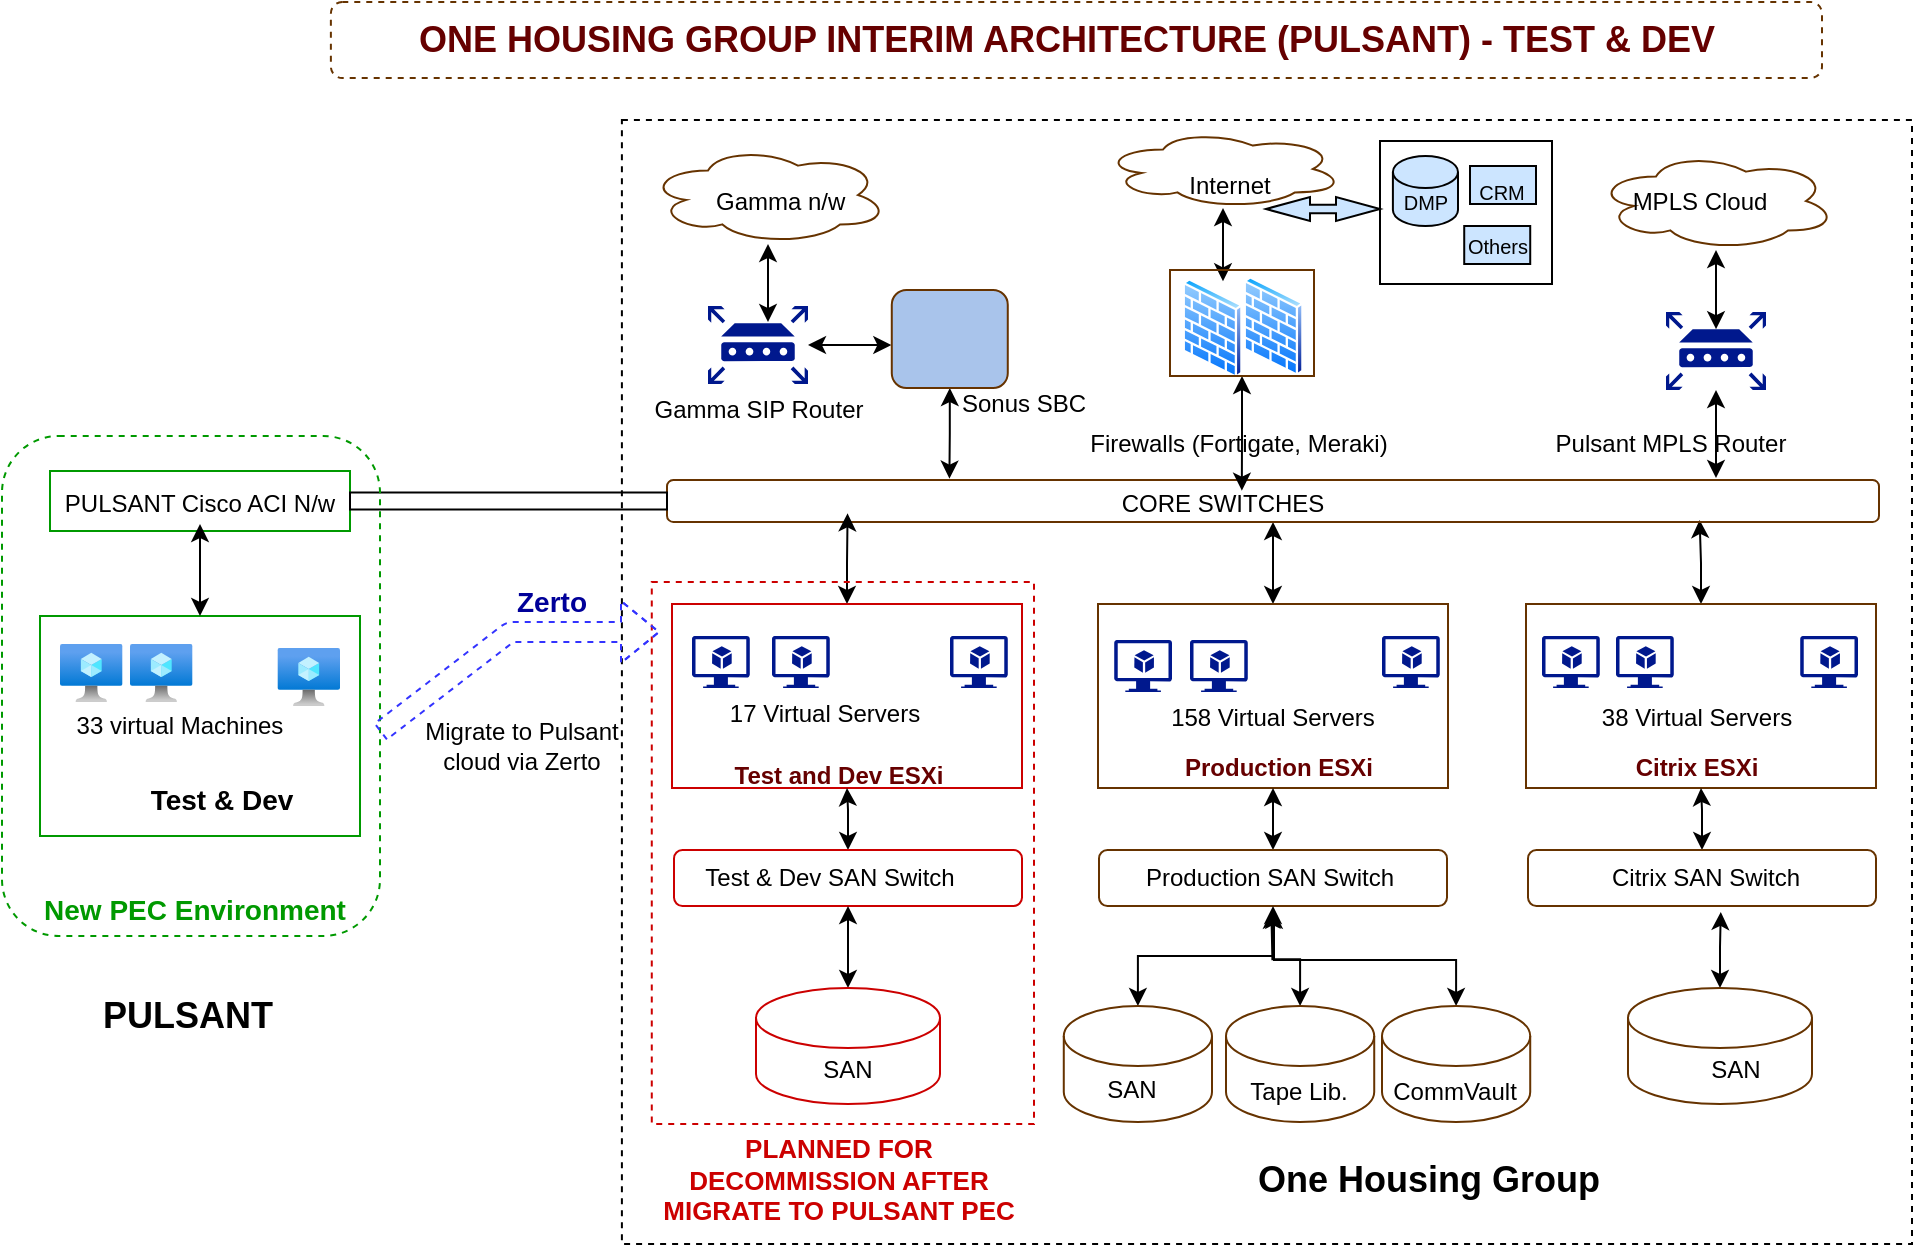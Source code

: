 <mxfile version="15.1.4" type="github">
  <diagram id="3og0gf8gtnWCEk_-Y0HO" name="Page-1">
    <mxGraphModel dx="-157" dy="1024" grid="0" gridSize="10" guides="1" tooltips="1" connect="1" arrows="1" fold="1" page="0" pageScale="1" pageWidth="850" pageHeight="1100" math="0" shadow="0">
      <root>
        <mxCell id="0" />
        <mxCell id="1" parent="0" />
        <mxCell id="ZslXiAwdW-3EuPROBi18-5" value="&lt;b&gt;&lt;font color=&quot;#660000&quot;&gt;Citrix ESXi&lt;/font&gt;&lt;/b&gt;" style="text;html=1;strokeColor=none;fillColor=none;align=center;verticalAlign=middle;whiteSpace=wrap;rounded=0;" parent="1" vertex="1">
          <mxGeometry x="2161" y="350" width="125" height="12" as="geometry" />
        </mxCell>
        <mxCell id="ZslXiAwdW-3EuPROBi18-6" value="&lt;b&gt;&lt;font color=&quot;#660000&quot;&gt;Production ESXi&lt;/font&gt;&lt;/b&gt;" style="text;html=1;strokeColor=none;fillColor=none;align=center;verticalAlign=middle;whiteSpace=wrap;rounded=0;" parent="1" vertex="1">
          <mxGeometry x="1952" y="350" width="125" height="12" as="geometry" />
        </mxCell>
        <mxCell id="ZslXiAwdW-3EuPROBi18-9" value="" style="aspect=fixed;pointerEvents=1;shadow=0;dashed=0;html=1;strokeColor=none;labelPosition=center;verticalLabelPosition=bottom;verticalAlign=top;align=center;fillColor=#00188D;shape=mxgraph.azure.virtual_machine_feature" parent="1" vertex="1">
          <mxGeometry x="2275.11" y="290" width="28.89" height="26" as="geometry" />
        </mxCell>
        <mxCell id="ZslXiAwdW-3EuPROBi18-10" value="" style="aspect=fixed;pointerEvents=1;shadow=0;dashed=0;html=1;strokeColor=none;labelPosition=center;verticalLabelPosition=bottom;verticalAlign=top;align=center;fillColor=#00188D;shape=mxgraph.azure.virtual_machine_feature" parent="1" vertex="1">
          <mxGeometry x="2183" y="290" width="28.89" height="26" as="geometry" />
        </mxCell>
        <mxCell id="ZslXiAwdW-3EuPROBi18-11" value="" style="aspect=fixed;pointerEvents=1;shadow=0;dashed=0;html=1;strokeColor=none;labelPosition=center;verticalLabelPosition=bottom;verticalAlign=top;align=center;fillColor=#00188D;shape=mxgraph.azure.virtual_machine_feature" parent="1" vertex="1">
          <mxGeometry x="2146" y="290" width="28.89" height="26" as="geometry" />
        </mxCell>
        <mxCell id="ZslXiAwdW-3EuPROBi18-12" value="" style="aspect=fixed;pointerEvents=1;shadow=0;dashed=0;html=1;strokeColor=none;labelPosition=center;verticalLabelPosition=bottom;verticalAlign=top;align=center;fillColor=#00188D;shape=mxgraph.azure.virtual_machine_feature" parent="1" vertex="1">
          <mxGeometry x="2066" y="290" width="28.89" height="26" as="geometry" />
        </mxCell>
        <mxCell id="ZslXiAwdW-3EuPROBi18-13" value="" style="aspect=fixed;pointerEvents=1;shadow=0;dashed=0;html=1;strokeColor=none;labelPosition=center;verticalLabelPosition=bottom;verticalAlign=top;align=center;fillColor=#00188D;shape=mxgraph.azure.virtual_machine_feature" parent="1" vertex="1">
          <mxGeometry x="1970" y="292" width="28.89" height="26" as="geometry" />
        </mxCell>
        <mxCell id="ZslXiAwdW-3EuPROBi18-14" value="" style="aspect=fixed;pointerEvents=1;shadow=0;dashed=0;html=1;strokeColor=none;labelPosition=center;verticalLabelPosition=bottom;verticalAlign=top;align=center;fillColor=#00188D;shape=mxgraph.azure.virtual_machine_feature" parent="1" vertex="1">
          <mxGeometry x="1932.11" y="292" width="28.89" height="26" as="geometry" />
        </mxCell>
        <mxCell id="ZslXiAwdW-3EuPROBi18-21" value="158 Virtual Servers" style="text;html=1;strokeColor=none;fillColor=none;align=center;verticalAlign=middle;whiteSpace=wrap;rounded=0;" parent="1" vertex="1">
          <mxGeometry x="1942" y="325" width="139" height="12" as="geometry" />
        </mxCell>
        <mxCell id="ZslXiAwdW-3EuPROBi18-22" value="38 Virtual Servers" style="text;html=1;strokeColor=none;fillColor=none;align=center;verticalAlign=middle;whiteSpace=wrap;rounded=0;" parent="1" vertex="1">
          <mxGeometry x="2154" y="325" width="139" height="12" as="geometry" />
        </mxCell>
        <mxCell id="ZslXiAwdW-3EuPROBi18-76" style="edgeStyle=orthogonalEdgeStyle;rounded=0;orthogonalLoop=1;jettySize=auto;html=1;entryX=0.5;entryY=1;entryDx=0;entryDy=0;startArrow=classic;startFill=1;endArrow=classic;endFill=1;" parent="1" source="ZslXiAwdW-3EuPROBi18-24" target="ZslXiAwdW-3EuPROBi18-41" edge="1">
          <mxGeometry relative="1" as="geometry" />
        </mxCell>
        <mxCell id="ZslXiAwdW-3EuPROBi18-24" value="" style="rounded=0;whiteSpace=wrap;html=1;strokeColor=#663300;fillColor=none;" parent="1" vertex="1">
          <mxGeometry x="1924" y="274" width="175" height="92" as="geometry" />
        </mxCell>
        <mxCell id="ZslXiAwdW-3EuPROBi18-77" style="edgeStyle=orthogonalEdgeStyle;rounded=0;orthogonalLoop=1;jettySize=auto;html=1;entryX=0.852;entryY=0.952;entryDx=0;entryDy=0;entryPerimeter=0;startArrow=classic;startFill=1;endArrow=classic;endFill=1;" parent="1" source="ZslXiAwdW-3EuPROBi18-25" target="ZslXiAwdW-3EuPROBi18-41" edge="1">
          <mxGeometry relative="1" as="geometry" />
        </mxCell>
        <mxCell id="ZslXiAwdW-3EuPROBi18-25" value="" style="rounded=0;whiteSpace=wrap;html=1;strokeColor=#663300;fillColor=none;" parent="1" vertex="1">
          <mxGeometry x="2138" y="274" width="175" height="92" as="geometry" />
        </mxCell>
        <mxCell id="ZslXiAwdW-3EuPROBi18-79" style="edgeStyle=orthogonalEdgeStyle;rounded=0;orthogonalLoop=1;jettySize=auto;html=1;entryX=0.5;entryY=1;entryDx=0;entryDy=0;startArrow=classic;startFill=1;endArrow=classic;endFill=1;" parent="1" source="ZslXiAwdW-3EuPROBi18-27" target="ZslXiAwdW-3EuPROBi18-24" edge="1">
          <mxGeometry relative="1" as="geometry" />
        </mxCell>
        <mxCell id="ZslXiAwdW-3EuPROBi18-27" value="" style="rounded=1;whiteSpace=wrap;html=1;strokeColor=#663300;fillColor=none;" parent="1" vertex="1">
          <mxGeometry x="1924.5" y="397" width="174" height="28" as="geometry" />
        </mxCell>
        <mxCell id="ZslXiAwdW-3EuPROBi18-80" style="edgeStyle=orthogonalEdgeStyle;rounded=0;orthogonalLoop=1;jettySize=auto;html=1;entryX=0.5;entryY=1;entryDx=0;entryDy=0;startArrow=classic;startFill=1;endArrow=classic;endFill=1;" parent="1" source="ZslXiAwdW-3EuPROBi18-28" target="ZslXiAwdW-3EuPROBi18-25" edge="1">
          <mxGeometry relative="1" as="geometry" />
        </mxCell>
        <mxCell id="ZslXiAwdW-3EuPROBi18-28" value="" style="rounded=1;whiteSpace=wrap;html=1;strokeColor=#663300;fillColor=none;" parent="1" vertex="1">
          <mxGeometry x="2139" y="397" width="174" height="28" as="geometry" />
        </mxCell>
        <mxCell id="ZslXiAwdW-3EuPROBi18-83" style="edgeStyle=orthogonalEdgeStyle;rounded=0;orthogonalLoop=1;jettySize=auto;html=1;entryX=0.5;entryY=1;entryDx=0;entryDy=0;startArrow=classic;startFill=1;endArrow=classic;endFill=1;" parent="1" source="ZslXiAwdW-3EuPROBi18-30" target="ZslXiAwdW-3EuPROBi18-27" edge="1">
          <mxGeometry relative="1" as="geometry" />
        </mxCell>
        <mxCell id="ZslXiAwdW-3EuPROBi18-30" value="" style="shape=cylinder3;whiteSpace=wrap;html=1;boundedLbl=1;backgroundOutline=1;size=15;strokeColor=#663300;fillColor=none;" parent="1" vertex="1">
          <mxGeometry x="1906.89" y="475" width="74.11" height="58" as="geometry" />
        </mxCell>
        <mxCell id="ZslXiAwdW-3EuPROBi18-86" style="edgeStyle=orthogonalEdgeStyle;rounded=0;orthogonalLoop=1;jettySize=auto;html=1;entryX=0.554;entryY=1.107;entryDx=0;entryDy=0;entryPerimeter=0;startArrow=classic;startFill=1;endArrow=classic;endFill=1;" parent="1" source="ZslXiAwdW-3EuPROBi18-31" target="ZslXiAwdW-3EuPROBi18-28" edge="1">
          <mxGeometry relative="1" as="geometry" />
        </mxCell>
        <mxCell id="ZslXiAwdW-3EuPROBi18-31" value="" style="shape=cylinder3;whiteSpace=wrap;html=1;boundedLbl=1;backgroundOutline=1;size=15;strokeColor=#663300;fillColor=none;" parent="1" vertex="1">
          <mxGeometry x="2189" y="466" width="92" height="58" as="geometry" />
        </mxCell>
        <mxCell id="ZslXiAwdW-3EuPROBi18-33" value="Production SAN Switch" style="text;html=1;strokeColor=none;fillColor=none;align=center;verticalAlign=middle;whiteSpace=wrap;rounded=0;" parent="1" vertex="1">
          <mxGeometry x="1920.5" y="405" width="178" height="12" as="geometry" />
        </mxCell>
        <mxCell id="ZslXiAwdW-3EuPROBi18-34" value="Citrix SAN Switch" style="text;html=1;strokeColor=none;fillColor=none;align=center;verticalAlign=middle;whiteSpace=wrap;rounded=0;" parent="1" vertex="1">
          <mxGeometry x="2139" y="405" width="178" height="12" as="geometry" />
        </mxCell>
        <mxCell id="ZslXiAwdW-3EuPROBi18-36" value="SAN" style="text;html=1;strokeColor=none;fillColor=none;align=center;verticalAlign=middle;whiteSpace=wrap;rounded=0;fontStyle=0" parent="1" vertex="1">
          <mxGeometry x="2223" y="497" width="40" height="20" as="geometry" />
        </mxCell>
        <mxCell id="ZslXiAwdW-3EuPROBi18-37" value="SAN" style="text;html=1;strokeColor=none;fillColor=none;align=center;verticalAlign=middle;whiteSpace=wrap;rounded=0;fontStyle=0" parent="1" vertex="1">
          <mxGeometry x="1921" y="507" width="40" height="20" as="geometry" />
        </mxCell>
        <mxCell id="ZslXiAwdW-3EuPROBi18-41" value="" style="rounded=1;whiteSpace=wrap;html=1;strokeColor=#663300;fillColor=none;" parent="1" vertex="1">
          <mxGeometry x="1708.5" y="212" width="606" height="21" as="geometry" />
        </mxCell>
        <mxCell id="ZslXiAwdW-3EuPROBi18-42" value="CORE SWITCHES" style="text;html=1;strokeColor=none;fillColor=none;align=center;verticalAlign=middle;whiteSpace=wrap;rounded=0;" parent="1" vertex="1">
          <mxGeometry x="1896" y="221.5" width="181" height="5" as="geometry" />
        </mxCell>
        <mxCell id="ZslXiAwdW-3EuPROBi18-84" style="edgeStyle=orthogonalEdgeStyle;rounded=0;orthogonalLoop=1;jettySize=auto;html=1;startArrow=classic;startFill=1;endArrow=classic;endFill=1;" parent="1" source="ZslXiAwdW-3EuPROBi18-43" edge="1">
          <mxGeometry relative="1" as="geometry">
            <mxPoint x="2010.667" y="427.333" as="targetPoint" />
          </mxGeometry>
        </mxCell>
        <mxCell id="ZslXiAwdW-3EuPROBi18-43" value="" style="shape=cylinder3;whiteSpace=wrap;html=1;boundedLbl=1;backgroundOutline=1;size=15;strokeColor=#663300;fillColor=none;" parent="1" vertex="1">
          <mxGeometry x="1988" y="475" width="74.11" height="58" as="geometry" />
        </mxCell>
        <mxCell id="ZslXiAwdW-3EuPROBi18-85" style="edgeStyle=orthogonalEdgeStyle;rounded=0;orthogonalLoop=1;jettySize=auto;html=1;startArrow=classic;startFill=1;endArrow=classic;endFill=1;" parent="1" source="ZslXiAwdW-3EuPROBi18-44" edge="1">
          <mxGeometry relative="1" as="geometry">
            <mxPoint x="2012.0" y="427.333" as="targetPoint" />
            <Array as="points">
              <mxPoint x="2103" y="452" />
              <mxPoint x="2012" y="452" />
            </Array>
          </mxGeometry>
        </mxCell>
        <mxCell id="ZslXiAwdW-3EuPROBi18-44" value="" style="shape=cylinder3;whiteSpace=wrap;html=1;boundedLbl=1;backgroundOutline=1;size=15;strokeColor=#663300;fillColor=none;" parent="1" vertex="1">
          <mxGeometry x="2066" y="475" width="74.11" height="58" as="geometry" />
        </mxCell>
        <mxCell id="ZslXiAwdW-3EuPROBi18-45" value="Tape Lib." style="text;html=1;strokeColor=none;fillColor=none;align=center;verticalAlign=middle;whiteSpace=wrap;rounded=0;" parent="1" vertex="1">
          <mxGeometry x="1998.89" y="507" width="51.11" height="21" as="geometry" />
        </mxCell>
        <mxCell id="ZslXiAwdW-3EuPROBi18-46" value="CommVault" style="text;html=1;strokeColor=none;fillColor=none;align=center;verticalAlign=middle;whiteSpace=wrap;rounded=0;" parent="1" vertex="1">
          <mxGeometry x="2077" y="507" width="51.11" height="21" as="geometry" />
        </mxCell>
        <mxCell id="ZslXiAwdW-3EuPROBi18-68" style="edgeStyle=orthogonalEdgeStyle;rounded=0;orthogonalLoop=1;jettySize=auto;html=1;startArrow=classic;startFill=1;endArrow=classic;endFill=1;" parent="1" source="ZslXiAwdW-3EuPROBi18-47" edge="1">
          <mxGeometry relative="1" as="geometry">
            <mxPoint x="1820.667" y="144.5" as="targetPoint" />
          </mxGeometry>
        </mxCell>
        <mxCell id="ZslXiAwdW-3EuPROBi18-47" value="" style="aspect=fixed;pointerEvents=1;shadow=0;dashed=0;html=1;strokeColor=none;labelPosition=center;verticalLabelPosition=bottom;verticalAlign=top;align=center;fillColor=#00188D;shape=mxgraph.mscae.enterprise.router" parent="1" vertex="1">
          <mxGeometry x="1729" y="125" width="50" height="39" as="geometry" />
        </mxCell>
        <mxCell id="ZslXiAwdW-3EuPROBi18-48" value="" style="aspect=fixed;perimeter=ellipsePerimeter;html=1;align=center;shadow=0;dashed=0;spacingTop=3;image;image=img/lib/active_directory/firewall.svg;strokeColor=#663300;fillColor=none;" parent="1" vertex="1">
          <mxGeometry x="1966" y="111" width="30.5" height="50" as="geometry" />
        </mxCell>
        <mxCell id="ZslXiAwdW-3EuPROBi18-74" style="edgeStyle=orthogonalEdgeStyle;rounded=0;orthogonalLoop=1;jettySize=auto;html=1;startArrow=classic;startFill=1;endArrow=classic;endFill=1;" parent="1" source="ZslXiAwdW-3EuPROBi18-49" edge="1">
          <mxGeometry relative="1" as="geometry">
            <mxPoint x="2233" y="211" as="targetPoint" />
          </mxGeometry>
        </mxCell>
        <mxCell id="ZslXiAwdW-3EuPROBi18-49" value="" style="aspect=fixed;pointerEvents=1;shadow=0;dashed=0;html=1;strokeColor=none;labelPosition=center;verticalLabelPosition=bottom;verticalAlign=top;align=center;fillColor=#00188D;shape=mxgraph.mscae.enterprise.router" parent="1" vertex="1">
          <mxGeometry x="2208" y="128" width="50" height="39" as="geometry" />
        </mxCell>
        <mxCell id="ZslXiAwdW-3EuPROBi18-50" value="" style="aspect=fixed;perimeter=ellipsePerimeter;html=1;align=center;shadow=0;dashed=0;spacingTop=3;image;image=img/lib/active_directory/firewall.svg;strokeColor=#663300;fillColor=none;" parent="1" vertex="1">
          <mxGeometry x="1996.5" y="110" width="30.5" height="50" as="geometry" />
        </mxCell>
        <mxCell id="ZslXiAwdW-3EuPROBi18-51" value="Gamma SIP Router" style="text;html=1;strokeColor=none;fillColor=none;align=center;verticalAlign=middle;whiteSpace=wrap;rounded=0;" parent="1" vertex="1">
          <mxGeometry x="1697.5" y="167" width="113" height="20" as="geometry" />
        </mxCell>
        <mxCell id="ZslXiAwdW-3EuPROBi18-52" value="Firewalls (Fortigate, Meraki)" style="text;html=1;strokeColor=none;fillColor=none;align=center;verticalAlign=middle;whiteSpace=wrap;rounded=0;" parent="1" vertex="1">
          <mxGeometry x="1918" y="184" width="153.45" height="20" as="geometry" />
        </mxCell>
        <mxCell id="ZslXiAwdW-3EuPROBi18-53" value="Pulsant MPLS Router" style="text;html=1;strokeColor=none;fillColor=none;align=center;verticalAlign=middle;whiteSpace=wrap;rounded=0;" parent="1" vertex="1">
          <mxGeometry x="2150" y="184" width="120.89" height="20" as="geometry" />
        </mxCell>
        <mxCell id="ZslXiAwdW-3EuPROBi18-67" style="edgeStyle=orthogonalEdgeStyle;rounded=0;orthogonalLoop=1;jettySize=auto;html=1;startArrow=classic;startFill=1;endArrow=classic;endFill=1;" parent="1" source="ZslXiAwdW-3EuPROBi18-54" edge="1">
          <mxGeometry relative="1" as="geometry">
            <mxPoint x="1759" y="133" as="targetPoint" />
          </mxGeometry>
        </mxCell>
        <mxCell id="ZslXiAwdW-3EuPROBi18-54" value="" style="ellipse;shape=cloud;whiteSpace=wrap;html=1;strokeColor=#663300;fillColor=none;" parent="1" vertex="1">
          <mxGeometry x="1699" y="45" width="120" height="49" as="geometry" />
        </mxCell>
        <mxCell id="ZslXiAwdW-3EuPROBi18-71" style="edgeStyle=orthogonalEdgeStyle;rounded=0;orthogonalLoop=1;jettySize=auto;html=1;entryX=0.368;entryY=0.107;entryDx=0;entryDy=0;entryPerimeter=0;startArrow=classic;startFill=1;endArrow=classic;endFill=1;" parent="1" source="ZslXiAwdW-3EuPROBi18-55" target="ZslXiAwdW-3EuPROBi18-65" edge="1">
          <mxGeometry relative="1" as="geometry" />
        </mxCell>
        <mxCell id="ZslXiAwdW-3EuPROBi18-55" value="" style="ellipse;shape=cloud;whiteSpace=wrap;html=1;strokeColor=#663300;fillColor=none;" parent="1" vertex="1">
          <mxGeometry x="1926.5" y="37" width="120" height="39" as="geometry" />
        </mxCell>
        <mxCell id="ZslXiAwdW-3EuPROBi18-72" style="edgeStyle=orthogonalEdgeStyle;rounded=0;orthogonalLoop=1;jettySize=auto;html=1;startArrow=classic;startFill=1;endArrow=classic;endFill=1;entryX=0.5;entryY=0.22;entryDx=0;entryDy=0;entryPerimeter=0;" parent="1" source="ZslXiAwdW-3EuPROBi18-56" target="ZslXiAwdW-3EuPROBi18-49" edge="1">
          <mxGeometry relative="1" as="geometry">
            <mxPoint x="2231" y="137" as="targetPoint" />
          </mxGeometry>
        </mxCell>
        <mxCell id="ZslXiAwdW-3EuPROBi18-56" value="" style="ellipse;shape=cloud;whiteSpace=wrap;html=1;strokeColor=#663300;fillColor=none;" parent="1" vertex="1">
          <mxGeometry x="2173" y="48" width="120" height="49" as="geometry" />
        </mxCell>
        <mxCell id="ZslXiAwdW-3EuPROBi18-57" value="Internet" style="text;html=1;strokeColor=none;fillColor=none;align=center;verticalAlign=middle;whiteSpace=wrap;rounded=0;" parent="1" vertex="1">
          <mxGeometry x="1970" y="54.5" width="40" height="20" as="geometry" />
        </mxCell>
        <mxCell id="ZslXiAwdW-3EuPROBi18-58" value="Gamma n/w&amp;nbsp;" style="text;html=1;strokeColor=none;fillColor=none;align=center;verticalAlign=middle;whiteSpace=wrap;rounded=0;" parent="1" vertex="1">
          <mxGeometry x="1729" y="62.5" width="76" height="20" as="geometry" />
        </mxCell>
        <mxCell id="ZslXiAwdW-3EuPROBi18-59" value="MPLS Cloud" style="text;html=1;strokeColor=none;fillColor=none;align=center;verticalAlign=middle;whiteSpace=wrap;rounded=0;" parent="1" vertex="1">
          <mxGeometry x="2187" y="62.5" width="76" height="20" as="geometry" />
        </mxCell>
        <mxCell id="ZslXiAwdW-3EuPROBi18-70" style="edgeStyle=orthogonalEdgeStyle;rounded=0;orthogonalLoop=1;jettySize=auto;html=1;entryX=0.233;entryY=-0.032;entryDx=0;entryDy=0;entryPerimeter=0;startArrow=classic;startFill=1;endArrow=classic;endFill=1;" parent="1" source="ZslXiAwdW-3EuPROBi18-61" target="ZslXiAwdW-3EuPROBi18-41" edge="1">
          <mxGeometry relative="1" as="geometry" />
        </mxCell>
        <mxCell id="ZslXiAwdW-3EuPROBi18-61" value="" style="rounded=1;whiteSpace=wrap;html=1;strokeColor=#663300;fillColor=#A9C4EB;" parent="1" vertex="1">
          <mxGeometry x="1820.89" y="117" width="58" height="49" as="geometry" />
        </mxCell>
        <mxCell id="ZslXiAwdW-3EuPROBi18-62" value="Sonus SBC" style="text;html=1;strokeColor=none;fillColor=none;align=center;verticalAlign=middle;whiteSpace=wrap;rounded=0;" parent="1" vertex="1">
          <mxGeometry x="1852.5" y="164" width="68" height="20" as="geometry" />
        </mxCell>
        <mxCell id="ZslXiAwdW-3EuPROBi18-73" style="edgeStyle=orthogonalEdgeStyle;rounded=0;orthogonalLoop=1;jettySize=auto;html=1;entryX=0.552;entryY=-0.833;entryDx=0;entryDy=0;entryPerimeter=0;startArrow=classic;startFill=1;endArrow=classic;endFill=1;" parent="1" source="ZslXiAwdW-3EuPROBi18-65" target="ZslXiAwdW-3EuPROBi18-42" edge="1">
          <mxGeometry relative="1" as="geometry" />
        </mxCell>
        <mxCell id="ZslXiAwdW-3EuPROBi18-65" value="" style="rounded=0;whiteSpace=wrap;html=1;strokeColor=#663300;fillColor=none;" parent="1" vertex="1">
          <mxGeometry x="1960" y="107" width="72" height="53" as="geometry" />
        </mxCell>
        <mxCell id="ZslXiAwdW-3EuPROBi18-87" value="&lt;b&gt;&lt;font color=&quot;#660000&quot; style=&quot;font-size: 18px&quot;&gt;ONE HOUSING GROUP INTERIM ARCHITECTURE (PULSANT) - TEST &amp;amp; DEV&amp;nbsp;&lt;br&gt;&lt;/font&gt;&lt;/b&gt;" style="text;html=1;strokeColor=none;fillColor=none;align=center;verticalAlign=middle;whiteSpace=wrap;rounded=0;" parent="1" vertex="1">
          <mxGeometry x="1535.64" y="-18" width="750" height="20" as="geometry" />
        </mxCell>
        <mxCell id="ZslXiAwdW-3EuPROBi18-88" value="" style="rounded=1;whiteSpace=wrap;html=1;strokeColor=#663300;fillColor=none;dashed=1;" parent="1" vertex="1">
          <mxGeometry x="1540.44" y="-27" width="745.56" height="38" as="geometry" />
        </mxCell>
        <mxCell id="DsS_SBAshPuA6-jMRPFO-1" value="" style="rounded=0;whiteSpace=wrap;html=1;fillColor=none;strokeColor=#009900;" parent="1" vertex="1">
          <mxGeometry x="1400" y="207.5" width="150" height="30" as="geometry" />
        </mxCell>
        <mxCell id="DsS_SBAshPuA6-jMRPFO-2" value="" style="aspect=fixed;html=1;points=[];align=center;image;fontSize=12;image=img/lib/azure2/compute/Virtual_Machine.svg;fillColor=none;" parent="1" vertex="1">
          <mxGeometry x="1440" y="294" width="31.27" height="29" as="geometry" />
        </mxCell>
        <mxCell id="DsS_SBAshPuA6-jMRPFO-3" value="" style="aspect=fixed;html=1;points=[];align=center;image;fontSize=12;image=img/lib/azure2/compute/Virtual_Machine.svg;fillColor=none;" parent="1" vertex="1">
          <mxGeometry x="1513.73" y="296" width="31.27" height="29" as="geometry" />
        </mxCell>
        <mxCell id="DsS_SBAshPuA6-jMRPFO-4" value="" style="aspect=fixed;html=1;points=[];align=center;image;fontSize=12;image=img/lib/azure2/compute/Virtual_Machine.svg;fillColor=none;" parent="1" vertex="1">
          <mxGeometry x="1405" y="294" width="31.27" height="29" as="geometry" />
        </mxCell>
        <mxCell id="DsS_SBAshPuA6-jMRPFO-5" value="33 virtual Machines" style="text;html=1;strokeColor=none;fillColor=none;align=center;verticalAlign=middle;whiteSpace=wrap;rounded=0;" parent="1" vertex="1">
          <mxGeometry x="1405" y="325" width="120" height="20" as="geometry" />
        </mxCell>
        <mxCell id="DsS_SBAshPuA6-jMRPFO-6" value="&lt;b&gt;&lt;font style=&quot;font-size: 14px&quot;&gt;Test &amp;amp; Dev&lt;/font&gt;&lt;/b&gt;" style="text;html=1;strokeColor=none;fillColor=none;align=center;verticalAlign=middle;whiteSpace=wrap;rounded=0;" parent="1" vertex="1">
          <mxGeometry x="1435.64" y="362" width="100" height="20" as="geometry" />
        </mxCell>
        <mxCell id="DsS_SBAshPuA6-jMRPFO-7" value="" style="rounded=0;whiteSpace=wrap;html=1;fillColor=none;strokeColor=#009900;" parent="1" vertex="1">
          <mxGeometry x="1395" y="280" width="160" height="110" as="geometry" />
        </mxCell>
        <mxCell id="DsS_SBAshPuA6-jMRPFO-14" style="edgeStyle=orthogonalEdgeStyle;rounded=0;orthogonalLoop=1;jettySize=auto;html=1;entryX=0.5;entryY=0;entryDx=0;entryDy=0;startArrow=classic;startFill=1;" parent="1" source="DsS_SBAshPuA6-jMRPFO-9" target="DsS_SBAshPuA6-jMRPFO-7" edge="1">
          <mxGeometry relative="1" as="geometry" />
        </mxCell>
        <mxCell id="DsS_SBAshPuA6-jMRPFO-9" value="PULSANT Cisco ACI N/w" style="text;html=1;strokeColor=none;fillColor=none;align=center;verticalAlign=middle;whiteSpace=wrap;rounded=0;dashed=1;" parent="1" vertex="1">
          <mxGeometry x="1405" y="214" width="140" height="20" as="geometry" />
        </mxCell>
        <mxCell id="DsS_SBAshPuA6-jMRPFO-11" value="" style="rounded=0;whiteSpace=wrap;html=1;gradientColor=#ffffff;fillColor=none;" parent="1" vertex="1">
          <mxGeometry x="1550" y="218.25" width="158.5" height="8.5" as="geometry" />
        </mxCell>
        <mxCell id="DsS_SBAshPuA6-jMRPFO-13" value="" style="rounded=1;whiteSpace=wrap;html=1;dashed=1;fillColor=none;strokeColor=#009900;" parent="1" vertex="1">
          <mxGeometry x="1376" y="190" width="189" height="250" as="geometry" />
        </mxCell>
        <mxCell id="DsS_SBAshPuA6-jMRPFO-16" value="&lt;b&gt;&lt;font style=&quot;font-size: 14px&quot; color=&quot;#009900&quot;&gt;New PEC Environment&lt;/font&gt;&lt;/b&gt;" style="text;html=1;strokeColor=none;fillColor=none;align=center;verticalAlign=middle;whiteSpace=wrap;rounded=0;" parent="1" vertex="1">
          <mxGeometry x="1375" y="417" width="195" height="20" as="geometry" />
        </mxCell>
        <mxCell id="DsS_SBAshPuA6-jMRPFO-19" value="" style="rounded=0;whiteSpace=wrap;html=1;dashed=1;strokeWidth=1;fillColor=none;gradientColor=#ffffff;" parent="1" vertex="1">
          <mxGeometry x="1685.95" y="32" width="645.05" height="562" as="geometry" />
        </mxCell>
        <mxCell id="DsS_SBAshPuA6-jMRPFO-20" value="&lt;b&gt;&lt;font style=&quot;font-size: 18px&quot;&gt;PULSANT&lt;/font&gt;&lt;/b&gt;" style="text;html=1;strokeColor=none;fillColor=none;align=center;verticalAlign=middle;whiteSpace=wrap;rounded=0;dashed=1;dashPattern=1 2;" parent="1" vertex="1">
          <mxGeometry x="1395" y="462.5" width="148" height="35" as="geometry" />
        </mxCell>
        <mxCell id="DsS_SBAshPuA6-jMRPFO-22" value="&lt;span style=&quot;font-size: 18px&quot;&gt;&lt;b&gt;One Housing Group&lt;/b&gt;&lt;/span&gt;" style="text;html=1;strokeColor=none;fillColor=none;align=center;verticalAlign=middle;whiteSpace=wrap;rounded=0;dashed=1;dashPattern=1 2;" parent="1" vertex="1">
          <mxGeometry x="1994.5" y="544" width="188.5" height="35" as="geometry" />
        </mxCell>
        <mxCell id="9RvozoWMVn-1PqEMfXuX-1" value="" style="shape=cylinder3;whiteSpace=wrap;html=1;boundedLbl=1;backgroundOutline=1;size=8.0;fillColor=#CCE5FF;" parent="1" vertex="1">
          <mxGeometry x="2071.45" y="50" width="32.55" height="35" as="geometry" />
        </mxCell>
        <mxCell id="9RvozoWMVn-1PqEMfXuX-2" value="" style="rounded=0;whiteSpace=wrap;html=1;fillColor=#CCE5FF;" parent="1" vertex="1">
          <mxGeometry x="2107.11" y="85" width="33" height="19" as="geometry" />
        </mxCell>
        <mxCell id="9RvozoWMVn-1PqEMfXuX-3" value="" style="rounded=0;whiteSpace=wrap;html=1;fillColor=#CCE5FF;" parent="1" vertex="1">
          <mxGeometry x="2110" y="55" width="33" height="19" as="geometry" />
        </mxCell>
        <mxCell id="9RvozoWMVn-1PqEMfXuX-5" value="&lt;font style=&quot;font-size: 10px&quot;&gt;DMP&lt;/font&gt;" style="text;html=1;strokeColor=none;fillColor=none;align=center;verticalAlign=middle;whiteSpace=wrap;rounded=0;" parent="1" vertex="1">
          <mxGeometry x="2067.72" y="62.5" width="40" height="20" as="geometry" />
        </mxCell>
        <mxCell id="9RvozoWMVn-1PqEMfXuX-6" value="&lt;font style=&quot;font-size: 10px&quot;&gt;CRM&lt;/font&gt;" style="text;html=1;strokeColor=none;fillColor=none;align=center;verticalAlign=middle;whiteSpace=wrap;rounded=0;" parent="1" vertex="1">
          <mxGeometry x="2106.0" y="57.5" width="40" height="20" as="geometry" />
        </mxCell>
        <mxCell id="9RvozoWMVn-1PqEMfXuX-7" value="&lt;font style=&quot;font-size: 10px&quot;&gt;Others&lt;/font&gt;" style="text;html=1;strokeColor=none;fillColor=none;align=center;verticalAlign=middle;whiteSpace=wrap;rounded=0;" parent="1" vertex="1">
          <mxGeometry x="2104.0" y="85" width="40" height="20" as="geometry" />
        </mxCell>
        <mxCell id="9RvozoWMVn-1PqEMfXuX-8" value="" style="rounded=0;whiteSpace=wrap;html=1;strokeColor=#000000;fillColor=none;" parent="1" vertex="1">
          <mxGeometry x="2065" y="42.5" width="86" height="71.5" as="geometry" />
        </mxCell>
        <mxCell id="9RvozoWMVn-1PqEMfXuX-10" value="" style="html=1;shadow=0;dashed=0;align=center;verticalAlign=middle;shape=mxgraph.arrows2.twoWayArrow;dy=0.65;dx=22;rounded=0;strokeColor=#000000;fillColor=#CCE5FF;" parent="1" vertex="1">
          <mxGeometry x="2008" y="70.5" width="57" height="12" as="geometry" />
        </mxCell>
        <mxCell id="lrlbootZzJW0rNnsL_q0-1" value="&lt;b&gt;&lt;font color=&quot;#660000&quot;&gt;Test and Dev ESXi&lt;/font&gt;&lt;/b&gt;" style="text;html=1;strokeColor=none;fillColor=none;align=center;verticalAlign=middle;whiteSpace=wrap;rounded=0;" vertex="1" parent="1">
          <mxGeometry x="1732" y="354" width="125" height="12" as="geometry" />
        </mxCell>
        <mxCell id="lrlbootZzJW0rNnsL_q0-2" value="" style="aspect=fixed;pointerEvents=1;shadow=0;dashed=0;html=1;strokeColor=none;labelPosition=center;verticalLabelPosition=bottom;verticalAlign=top;align=center;fillColor=#00188D;shape=mxgraph.azure.virtual_machine_feature" vertex="1" parent="1">
          <mxGeometry x="1850" y="290" width="28.89" height="26" as="geometry" />
        </mxCell>
        <mxCell id="lrlbootZzJW0rNnsL_q0-3" value="" style="aspect=fixed;pointerEvents=1;shadow=0;dashed=0;html=1;strokeColor=none;labelPosition=center;verticalLabelPosition=bottom;verticalAlign=top;align=center;fillColor=#00188D;shape=mxgraph.azure.virtual_machine_feature" vertex="1" parent="1">
          <mxGeometry x="1761" y="290" width="28.89" height="26" as="geometry" />
        </mxCell>
        <mxCell id="lrlbootZzJW0rNnsL_q0-4" value="" style="aspect=fixed;pointerEvents=1;shadow=0;dashed=0;html=1;strokeColor=none;labelPosition=center;verticalLabelPosition=bottom;verticalAlign=top;align=center;fillColor=#00188D;shape=mxgraph.azure.virtual_machine_feature" vertex="1" parent="1">
          <mxGeometry x="1721" y="290" width="28.89" height="26" as="geometry" />
        </mxCell>
        <mxCell id="lrlbootZzJW0rNnsL_q0-5" value="17 Virtual Servers" style="text;html=1;strokeColor=none;fillColor=none;align=center;verticalAlign=middle;whiteSpace=wrap;rounded=0;" vertex="1" parent="1">
          <mxGeometry x="1718" y="323" width="139" height="12" as="geometry" />
        </mxCell>
        <mxCell id="lrlbootZzJW0rNnsL_q0-15" style="edgeStyle=orthogonalEdgeStyle;rounded=0;orthogonalLoop=1;jettySize=auto;html=1;exitX=0.5;exitY=0;exitDx=0;exitDy=0;entryX=0.149;entryY=0.794;entryDx=0;entryDy=0;entryPerimeter=0;startArrow=classic;startFill=1;" edge="1" parent="1" source="lrlbootZzJW0rNnsL_q0-6" target="ZslXiAwdW-3EuPROBi18-41">
          <mxGeometry relative="1" as="geometry" />
        </mxCell>
        <mxCell id="lrlbootZzJW0rNnsL_q0-6" value="" style="rounded=0;whiteSpace=wrap;html=1;fillColor=none;strokeColor=#CC0000;" vertex="1" parent="1">
          <mxGeometry x="1711" y="274" width="175" height="92" as="geometry" />
        </mxCell>
        <mxCell id="lrlbootZzJW0rNnsL_q0-7" style="edgeStyle=orthogonalEdgeStyle;rounded=0;orthogonalLoop=1;jettySize=auto;html=1;entryX=0.5;entryY=1;entryDx=0;entryDy=0;startArrow=classic;startFill=1;endArrow=classic;endFill=1;" edge="1" parent="1" source="lrlbootZzJW0rNnsL_q0-8" target="lrlbootZzJW0rNnsL_q0-6">
          <mxGeometry relative="1" as="geometry" />
        </mxCell>
        <mxCell id="lrlbootZzJW0rNnsL_q0-8" value="" style="rounded=1;whiteSpace=wrap;html=1;fillColor=none;strokeColor=#CC0000;" vertex="1" parent="1">
          <mxGeometry x="1712" y="397" width="174" height="28" as="geometry" />
        </mxCell>
        <mxCell id="lrlbootZzJW0rNnsL_q0-9" style="edgeStyle=orthogonalEdgeStyle;rounded=0;orthogonalLoop=1;jettySize=auto;html=1;entryX=0.5;entryY=1;entryDx=0;entryDy=0;startArrow=classic;startFill=1;endArrow=classic;endFill=1;" edge="1" parent="1" source="lrlbootZzJW0rNnsL_q0-10" target="lrlbootZzJW0rNnsL_q0-8">
          <mxGeometry relative="1" as="geometry" />
        </mxCell>
        <mxCell id="lrlbootZzJW0rNnsL_q0-10" value="" style="shape=cylinder3;whiteSpace=wrap;html=1;boundedLbl=1;backgroundOutline=1;size=15;fillColor=none;strokeColor=#CC0000;" vertex="1" parent="1">
          <mxGeometry x="1753" y="466" width="92" height="58" as="geometry" />
        </mxCell>
        <mxCell id="lrlbootZzJW0rNnsL_q0-11" value="Test &amp;amp; Dev SAN Switch" style="text;html=1;strokeColor=none;fillColor=none;align=center;verticalAlign=middle;whiteSpace=wrap;rounded=0;" vertex="1" parent="1">
          <mxGeometry x="1700.89" y="405" width="178" height="12" as="geometry" />
        </mxCell>
        <mxCell id="lrlbootZzJW0rNnsL_q0-12" value="SAN" style="text;html=1;strokeColor=none;fillColor=none;align=center;verticalAlign=middle;whiteSpace=wrap;rounded=0;" vertex="1" parent="1">
          <mxGeometry x="1779" y="497" width="40" height="20" as="geometry" />
        </mxCell>
        <mxCell id="lrlbootZzJW0rNnsL_q0-13" value="&lt;b&gt;&lt;font style=&quot;font-size: 13px&quot; color=&quot;#cc0000&quot;&gt;PLANNED FOR DECOMMISSION AFTER MIGRATE TO PULSANT PEC&lt;/font&gt;&lt;/b&gt;" style="text;html=1;strokeColor=none;fillColor=none;align=center;verticalAlign=middle;whiteSpace=wrap;rounded=0;" vertex="1" parent="1">
          <mxGeometry x="1697" y="533" width="195" height="57" as="geometry" />
        </mxCell>
        <mxCell id="lrlbootZzJW0rNnsL_q0-14" value="" style="rounded=0;whiteSpace=wrap;html=1;strokeColor=#CC0000;dashed=1;fillColor=none;" vertex="1" parent="1">
          <mxGeometry x="1700.89" y="263" width="191.11" height="271" as="geometry" />
        </mxCell>
        <mxCell id="lrlbootZzJW0rNnsL_q0-18" value="" style="shape=flexArrow;endArrow=classic;html=1;dashed=1;strokeColor=#3333FF;" edge="1" parent="1">
          <mxGeometry width="50" height="50" relative="1" as="geometry">
            <mxPoint x="1565" y="338" as="sourcePoint" />
            <mxPoint x="1705" y="288" as="targetPoint" />
            <Array as="points">
              <mxPoint x="1630" y="288" />
            </Array>
          </mxGeometry>
        </mxCell>
        <mxCell id="lrlbootZzJW0rNnsL_q0-19" value="&lt;font style=&quot;font-size: 14px&quot; color=&quot;#000099&quot;&gt;&lt;b&gt;Zerto&lt;/b&gt;&lt;/font&gt;" style="text;html=1;strokeColor=none;fillColor=none;align=center;verticalAlign=middle;whiteSpace=wrap;rounded=0;dashed=1;" vertex="1" parent="1">
          <mxGeometry x="1631" y="263" width="40" height="20" as="geometry" />
        </mxCell>
        <mxCell id="lrlbootZzJW0rNnsL_q0-21" value="Migrate to Pulsant cloud via Zerto" style="text;html=1;strokeColor=none;fillColor=none;align=center;verticalAlign=middle;whiteSpace=wrap;rounded=0;dashed=1;" vertex="1" parent="1">
          <mxGeometry x="1570.53" y="335" width="130.36" height="20" as="geometry" />
        </mxCell>
      </root>
    </mxGraphModel>
  </diagram>
</mxfile>

